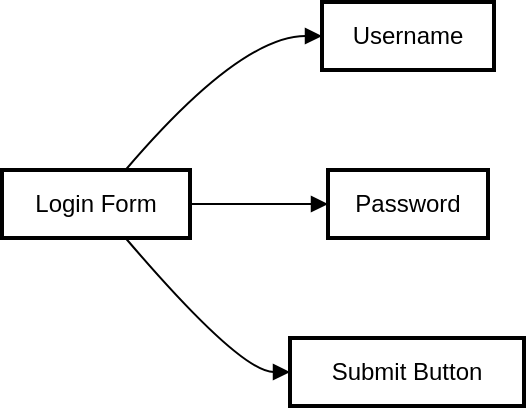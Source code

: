 <mxfile version="23.1.5" type="github">
  <diagram name="Page-1" id="10sXYbQX8JSQWkVDZ30Q">
    <mxGraphModel>
      <root>
        <mxCell id="0" />
        <mxCell id="1" parent="0" />
        <mxCell id="2" value="Login Form" style="whiteSpace=wrap;strokeWidth=2;" vertex="1" parent="1">
          <mxGeometry y="84" width="94" height="34" as="geometry" />
        </mxCell>
        <mxCell id="3" value="Username" style="whiteSpace=wrap;strokeWidth=2;" vertex="1" parent="1">
          <mxGeometry x="160" width="86" height="34" as="geometry" />
        </mxCell>
        <mxCell id="4" value="Password" style="whiteSpace=wrap;strokeWidth=2;" vertex="1" parent="1">
          <mxGeometry x="163" y="84" width="80" height="34" as="geometry" />
        </mxCell>
        <mxCell id="5" value="Submit Button" style="whiteSpace=wrap;strokeWidth=2;" vertex="1" parent="1">
          <mxGeometry x="144" y="168" width="117" height="34" as="geometry" />
        </mxCell>
        <mxCell id="6" value="" style="curved=1;startArrow=none;endArrow=block;exitX=0.657;exitY=0;entryX=-0.001;entryY=0.5;" edge="1" parent="1" source="2" target="3">
          <mxGeometry relative="1" as="geometry">
            <Array as="points">
              <mxPoint x="119" y="17" />
            </Array>
          </mxGeometry>
        </mxCell>
        <mxCell id="7" value="" style="curved=1;startArrow=none;endArrow=block;exitX=1.003;exitY=0.5;entryX=-0.002;entryY=0.5;" edge="1" parent="1" source="2" target="4">
          <mxGeometry relative="1" as="geometry">
            <Array as="points" />
          </mxGeometry>
        </mxCell>
        <mxCell id="8" value="" style="curved=1;startArrow=none;endArrow=block;exitX=0.657;exitY=1;entryX=0.003;entryY=0.5;" edge="1" parent="1" source="2" target="5">
          <mxGeometry relative="1" as="geometry">
            <Array as="points">
              <mxPoint x="119" y="185" />
            </Array>
          </mxGeometry>
        </mxCell>
      </root>
    </mxGraphModel>
  </diagram>
</mxfile>
